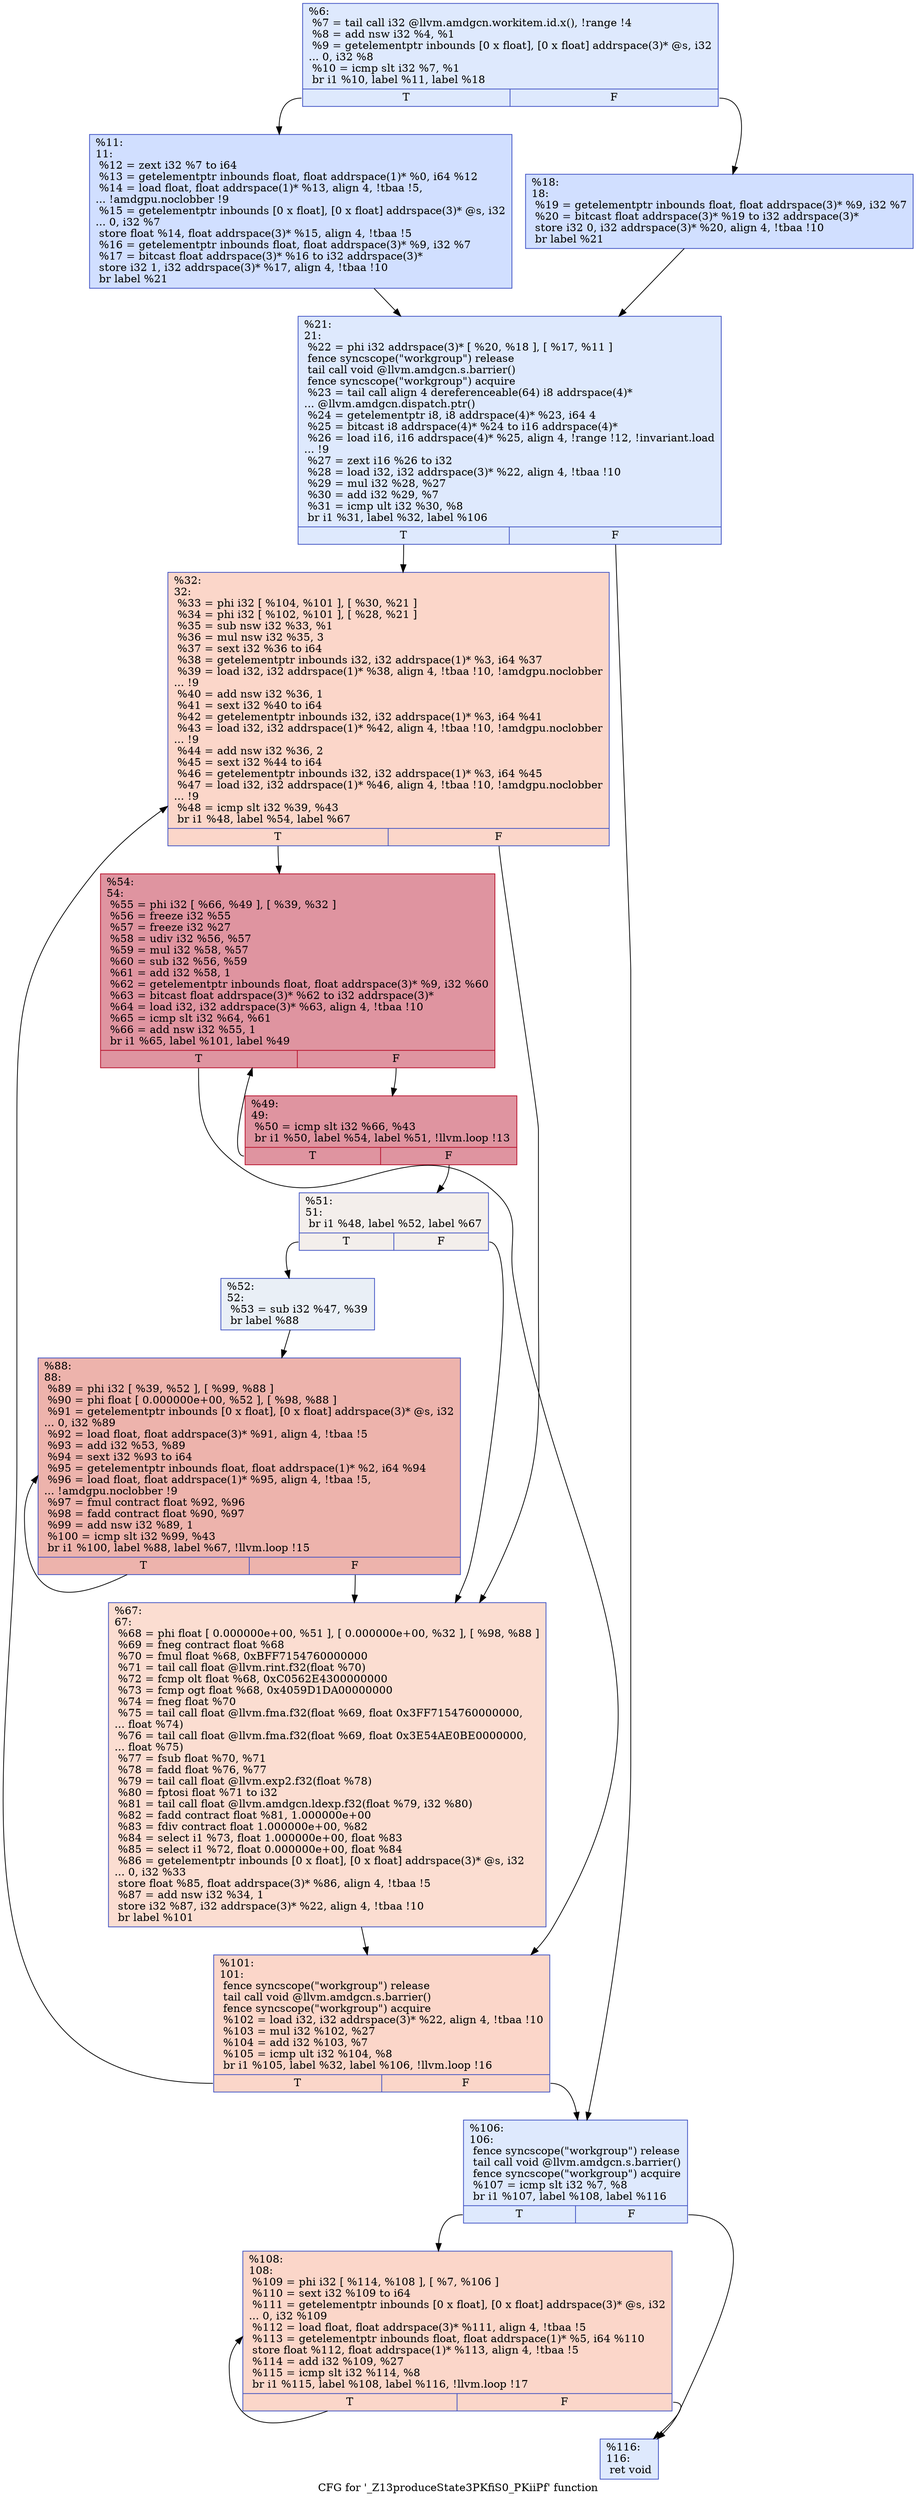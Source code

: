 digraph "CFG for '_Z13produceState3PKfiS0_PKiiPf' function" {
	label="CFG for '_Z13produceState3PKfiS0_PKiiPf' function";

	Node0x594c230 [shape=record,color="#3d50c3ff", style=filled, fillcolor="#b5cdfa70",label="{%6:\l  %7 = tail call i32 @llvm.amdgcn.workitem.id.x(), !range !4\l  %8 = add nsw i32 %4, %1\l  %9 = getelementptr inbounds [0 x float], [0 x float] addrspace(3)* @s, i32\l... 0, i32 %8\l  %10 = icmp slt i32 %7, %1\l  br i1 %10, label %11, label %18\l|{<s0>T|<s1>F}}"];
	Node0x594c230:s0 -> Node0x594b930;
	Node0x594c230:s1 -> Node0x594d850;
	Node0x594b930 [shape=record,color="#3d50c3ff", style=filled, fillcolor="#96b7ff70",label="{%11:\l11:                                               \l  %12 = zext i32 %7 to i64\l  %13 = getelementptr inbounds float, float addrspace(1)* %0, i64 %12\l  %14 = load float, float addrspace(1)* %13, align 4, !tbaa !5,\l... !amdgpu.noclobber !9\l  %15 = getelementptr inbounds [0 x float], [0 x float] addrspace(3)* @s, i32\l... 0, i32 %7\l  store float %14, float addrspace(3)* %15, align 4, !tbaa !5\l  %16 = getelementptr inbounds float, float addrspace(3)* %9, i32 %7\l  %17 = bitcast float addrspace(3)* %16 to i32 addrspace(3)*\l  store i32 1, i32 addrspace(3)* %17, align 4, !tbaa !10\l  br label %21\l}"];
	Node0x594b930 -> Node0x594e910;
	Node0x594d850 [shape=record,color="#3d50c3ff", style=filled, fillcolor="#96b7ff70",label="{%18:\l18:                                               \l  %19 = getelementptr inbounds float, float addrspace(3)* %9, i32 %7\l  %20 = bitcast float addrspace(3)* %19 to i32 addrspace(3)*\l  store i32 0, i32 addrspace(3)* %20, align 4, !tbaa !10\l  br label %21\l}"];
	Node0x594d850 -> Node0x594e910;
	Node0x594e910 [shape=record,color="#3d50c3ff", style=filled, fillcolor="#b5cdfa70",label="{%21:\l21:                                               \l  %22 = phi i32 addrspace(3)* [ %20, %18 ], [ %17, %11 ]\l  fence syncscope(\"workgroup\") release\l  tail call void @llvm.amdgcn.s.barrier()\l  fence syncscope(\"workgroup\") acquire\l  %23 = tail call align 4 dereferenceable(64) i8 addrspace(4)*\l... @llvm.amdgcn.dispatch.ptr()\l  %24 = getelementptr i8, i8 addrspace(4)* %23, i64 4\l  %25 = bitcast i8 addrspace(4)* %24 to i16 addrspace(4)*\l  %26 = load i16, i16 addrspace(4)* %25, align 4, !range !12, !invariant.load\l... !9\l  %27 = zext i16 %26 to i32\l  %28 = load i32, i32 addrspace(3)* %22, align 4, !tbaa !10\l  %29 = mul i32 %28, %27\l  %30 = add i32 %29, %7\l  %31 = icmp ult i32 %30, %8\l  br i1 %31, label %32, label %106\l|{<s0>T|<s1>F}}"];
	Node0x594e910:s0 -> Node0x5950380;
	Node0x594e910:s1 -> Node0x5950410;
	Node0x5950380 [shape=record,color="#3d50c3ff", style=filled, fillcolor="#f6a38570",label="{%32:\l32:                                               \l  %33 = phi i32 [ %104, %101 ], [ %30, %21 ]\l  %34 = phi i32 [ %102, %101 ], [ %28, %21 ]\l  %35 = sub nsw i32 %33, %1\l  %36 = mul nsw i32 %35, 3\l  %37 = sext i32 %36 to i64\l  %38 = getelementptr inbounds i32, i32 addrspace(1)* %3, i64 %37\l  %39 = load i32, i32 addrspace(1)* %38, align 4, !tbaa !10, !amdgpu.noclobber\l... !9\l  %40 = add nsw i32 %36, 1\l  %41 = sext i32 %40 to i64\l  %42 = getelementptr inbounds i32, i32 addrspace(1)* %3, i64 %41\l  %43 = load i32, i32 addrspace(1)* %42, align 4, !tbaa !10, !amdgpu.noclobber\l... !9\l  %44 = add nsw i32 %36, 2\l  %45 = sext i32 %44 to i64\l  %46 = getelementptr inbounds i32, i32 addrspace(1)* %3, i64 %45\l  %47 = load i32, i32 addrspace(1)* %46, align 4, !tbaa !10, !amdgpu.noclobber\l... !9\l  %48 = icmp slt i32 %39, %43\l  br i1 %48, label %54, label %67\l|{<s0>T|<s1>F}}"];
	Node0x5950380:s0 -> Node0x5951160;
	Node0x5950380:s1 -> Node0x59511f0;
	Node0x5951330 [shape=record,color="#b70d28ff", style=filled, fillcolor="#b70d2870",label="{%49:\l49:                                               \l  %50 = icmp slt i32 %66, %43\l  br i1 %50, label %54, label %51, !llvm.loop !13\l|{<s0>T|<s1>F}}"];
	Node0x5951330:s0 -> Node0x5951160;
	Node0x5951330:s1 -> Node0x5951450;
	Node0x5951450 [shape=record,color="#3d50c3ff", style=filled, fillcolor="#e5d8d170",label="{%51:\l51:                                               \l  br i1 %48, label %52, label %67\l|{<s0>T|<s1>F}}"];
	Node0x5951450:s0 -> Node0x5951700;
	Node0x5951450:s1 -> Node0x59511f0;
	Node0x5951700 [shape=record,color="#3d50c3ff", style=filled, fillcolor="#cedaeb70",label="{%52:\l52:                                               \l  %53 = sub i32 %47, %39\l  br label %88\l}"];
	Node0x5951700 -> Node0x5951890;
	Node0x5951160 [shape=record,color="#b70d28ff", style=filled, fillcolor="#b70d2870",label="{%54:\l54:                                               \l  %55 = phi i32 [ %66, %49 ], [ %39, %32 ]\l  %56 = freeze i32 %55\l  %57 = freeze i32 %27\l  %58 = udiv i32 %56, %57\l  %59 = mul i32 %58, %57\l  %60 = sub i32 %56, %59\l  %61 = add i32 %58, 1\l  %62 = getelementptr inbounds float, float addrspace(3)* %9, i32 %60\l  %63 = bitcast float addrspace(3)* %62 to i32 addrspace(3)*\l  %64 = load i32, i32 addrspace(3)* %63, align 4, !tbaa !10\l  %65 = icmp slt i32 %64, %61\l  %66 = add nsw i32 %55, 1\l  br i1 %65, label %101, label %49\l|{<s0>T|<s1>F}}"];
	Node0x5951160:s0 -> Node0x594e600;
	Node0x5951160:s1 -> Node0x5951330;
	Node0x59511f0 [shape=record,color="#3d50c3ff", style=filled, fillcolor="#f7b39670",label="{%67:\l67:                                               \l  %68 = phi float [ 0.000000e+00, %51 ], [ 0.000000e+00, %32 ], [ %98, %88 ]\l  %69 = fneg contract float %68\l  %70 = fmul float %68, 0xBFF7154760000000\l  %71 = tail call float @llvm.rint.f32(float %70)\l  %72 = fcmp olt float %68, 0xC0562E4300000000\l  %73 = fcmp ogt float %68, 0x4059D1DA00000000\l  %74 = fneg float %70\l  %75 = tail call float @llvm.fma.f32(float %69, float 0x3FF7154760000000,\l... float %74)\l  %76 = tail call float @llvm.fma.f32(float %69, float 0x3E54AE0BE0000000,\l... float %75)\l  %77 = fsub float %70, %71\l  %78 = fadd float %76, %77\l  %79 = tail call float @llvm.exp2.f32(float %78)\l  %80 = fptosi float %71 to i32\l  %81 = tail call float @llvm.amdgcn.ldexp.f32(float %79, i32 %80)\l  %82 = fadd contract float %81, 1.000000e+00\l  %83 = fdiv contract float 1.000000e+00, %82\l  %84 = select i1 %73, float 1.000000e+00, float %83\l  %85 = select i1 %72, float 0.000000e+00, float %84\l  %86 = getelementptr inbounds [0 x float], [0 x float] addrspace(3)* @s, i32\l... 0, i32 %33\l  store float %85, float addrspace(3)* %86, align 4, !tbaa !5\l  %87 = add nsw i32 %34, 1\l  store i32 %87, i32 addrspace(3)* %22, align 4, !tbaa !10\l  br label %101\l}"];
	Node0x59511f0 -> Node0x594e600;
	Node0x5951890 [shape=record,color="#3d50c3ff", style=filled, fillcolor="#d6524470",label="{%88:\l88:                                               \l  %89 = phi i32 [ %39, %52 ], [ %99, %88 ]\l  %90 = phi float [ 0.000000e+00, %52 ], [ %98, %88 ]\l  %91 = getelementptr inbounds [0 x float], [0 x float] addrspace(3)* @s, i32\l... 0, i32 %89\l  %92 = load float, float addrspace(3)* %91, align 4, !tbaa !5\l  %93 = add i32 %53, %89\l  %94 = sext i32 %93 to i64\l  %95 = getelementptr inbounds float, float addrspace(1)* %2, i64 %94\l  %96 = load float, float addrspace(1)* %95, align 4, !tbaa !5,\l... !amdgpu.noclobber !9\l  %97 = fmul contract float %92, %96\l  %98 = fadd contract float %90, %97\l  %99 = add nsw i32 %89, 1\l  %100 = icmp slt i32 %99, %43\l  br i1 %100, label %88, label %67, !llvm.loop !15\l|{<s0>T|<s1>F}}"];
	Node0x5951890:s0 -> Node0x5951890;
	Node0x5951890:s1 -> Node0x59511f0;
	Node0x594e600 [shape=record,color="#3d50c3ff", style=filled, fillcolor="#f6a38570",label="{%101:\l101:                                              \l  fence syncscope(\"workgroup\") release\l  tail call void @llvm.amdgcn.s.barrier()\l  fence syncscope(\"workgroup\") acquire\l  %102 = load i32, i32 addrspace(3)* %22, align 4, !tbaa !10\l  %103 = mul i32 %102, %27\l  %104 = add i32 %103, %7\l  %105 = icmp ult i32 %104, %8\l  br i1 %105, label %32, label %106, !llvm.loop !16\l|{<s0>T|<s1>F}}"];
	Node0x594e600:s0 -> Node0x5950380;
	Node0x594e600:s1 -> Node0x5950410;
	Node0x5950410 [shape=record,color="#3d50c3ff", style=filled, fillcolor="#b5cdfa70",label="{%106:\l106:                                              \l  fence syncscope(\"workgroup\") release\l  tail call void @llvm.amdgcn.s.barrier()\l  fence syncscope(\"workgroup\") acquire\l  %107 = icmp slt i32 %7, %8\l  br i1 %107, label %108, label %116\l|{<s0>T|<s1>F}}"];
	Node0x5950410:s0 -> Node0x5955250;
	Node0x5950410:s1 -> Node0x59552a0;
	Node0x5955250 [shape=record,color="#3d50c3ff", style=filled, fillcolor="#f6a38570",label="{%108:\l108:                                              \l  %109 = phi i32 [ %114, %108 ], [ %7, %106 ]\l  %110 = sext i32 %109 to i64\l  %111 = getelementptr inbounds [0 x float], [0 x float] addrspace(3)* @s, i32\l... 0, i32 %109\l  %112 = load float, float addrspace(3)* %111, align 4, !tbaa !5\l  %113 = getelementptr inbounds float, float addrspace(1)* %5, i64 %110\l  store float %112, float addrspace(1)* %113, align 4, !tbaa !5\l  %114 = add i32 %109, %27\l  %115 = icmp slt i32 %114, %8\l  br i1 %115, label %108, label %116, !llvm.loop !17\l|{<s0>T|<s1>F}}"];
	Node0x5955250:s0 -> Node0x5955250;
	Node0x5955250:s1 -> Node0x59552a0;
	Node0x59552a0 [shape=record,color="#3d50c3ff", style=filled, fillcolor="#b5cdfa70",label="{%116:\l116:                                              \l  ret void\l}"];
}

